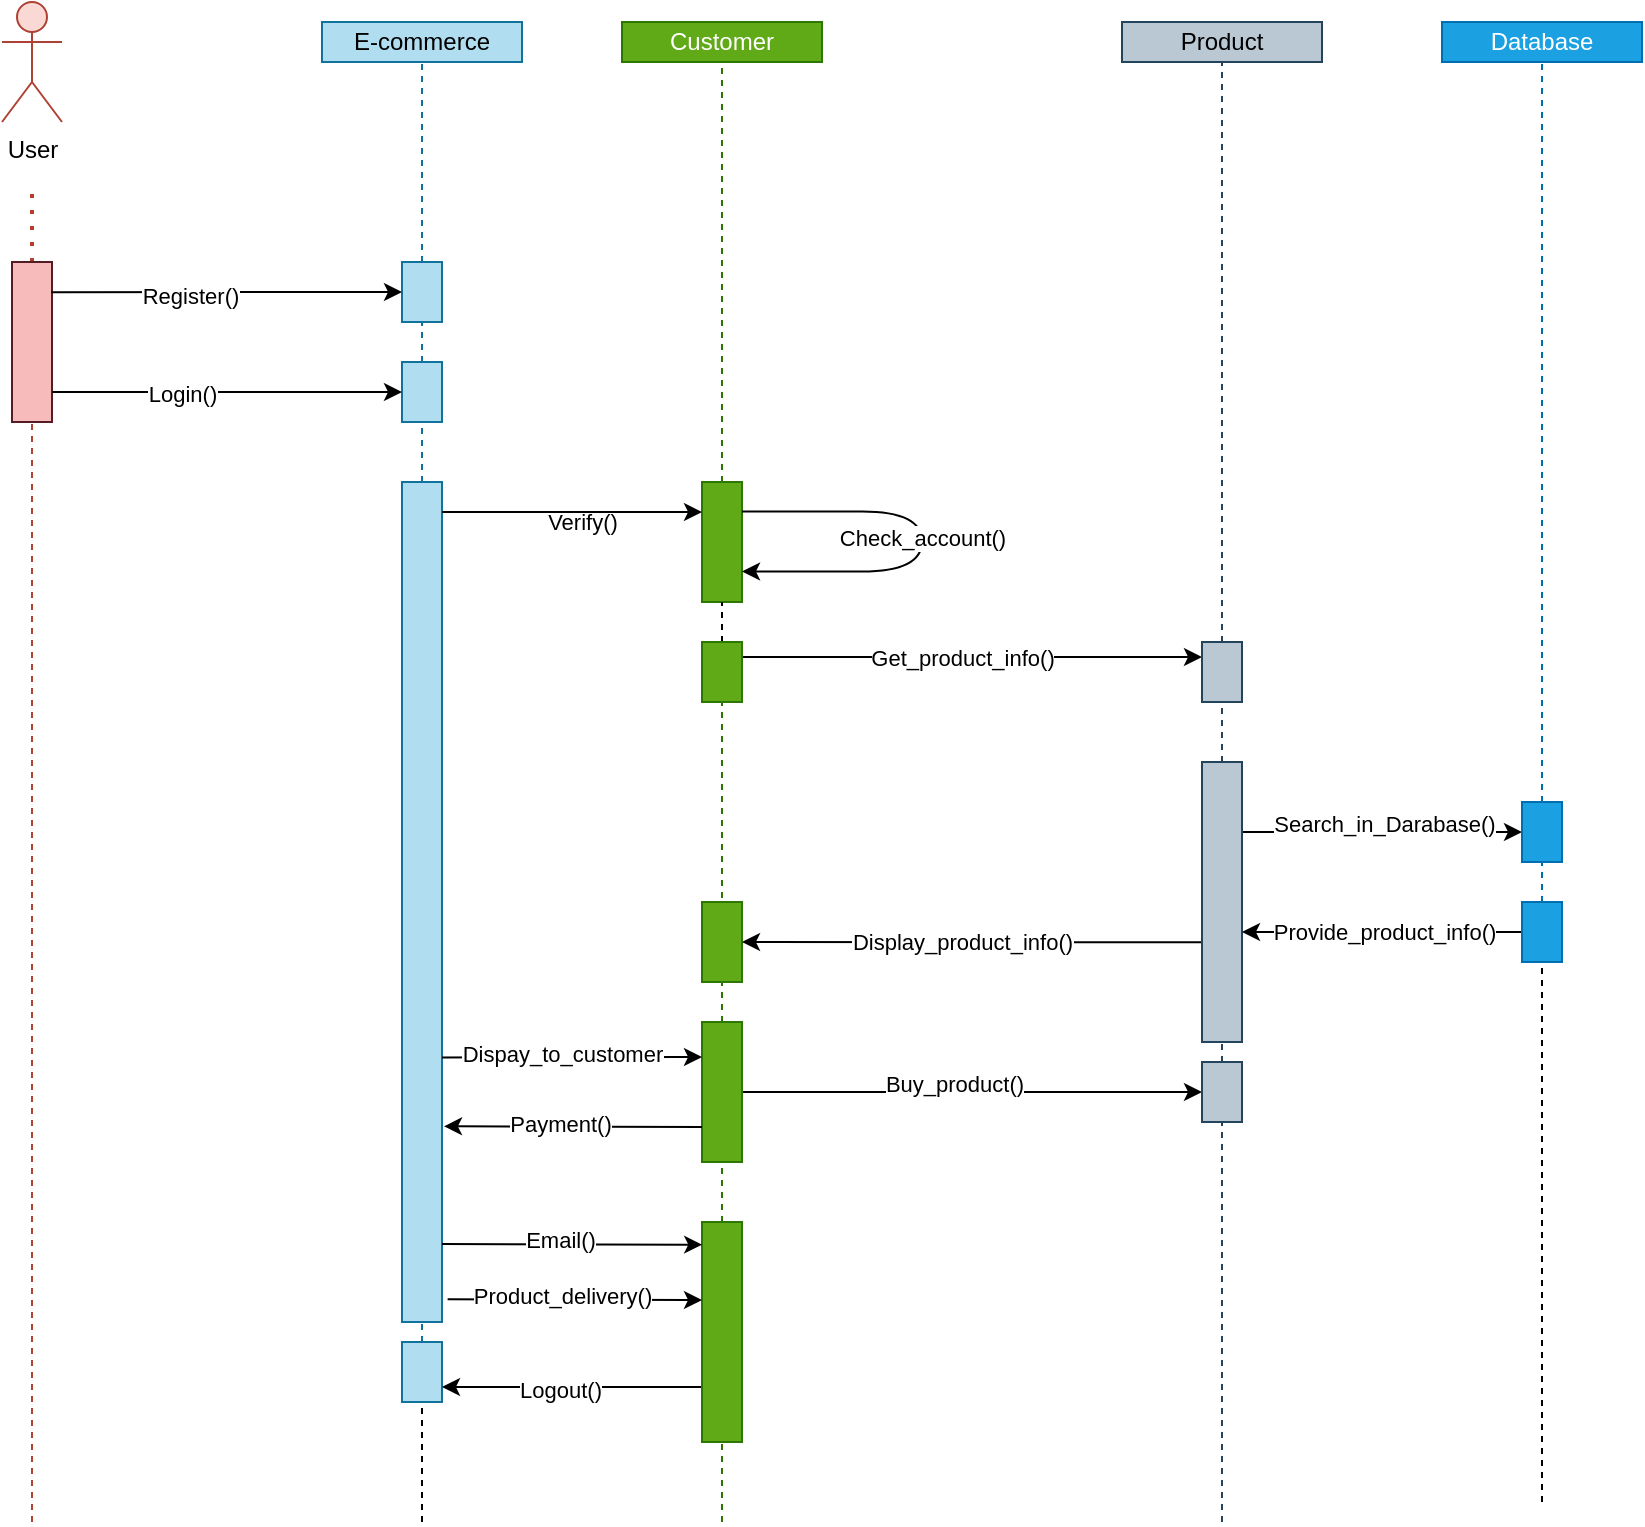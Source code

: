 <mxfile version="23.0.0" type="device" pages="2">
  <diagram name="Page-1" id="jwZZvylMH6xHplvc0WSg">
    <mxGraphModel dx="2397" dy="1274" grid="1" gridSize="10" guides="1" tooltips="1" connect="1" arrows="1" fold="1" page="1" pageScale="1" pageWidth="850" pageHeight="1100" math="0" shadow="0">
      <root>
        <mxCell id="0" />
        <mxCell id="1" parent="0" />
        <mxCell id="BPSqU_9N4jTBF3xgAgNl-2" value="User" style="shape=umlActor;verticalLabelPosition=bottom;verticalAlign=top;html=1;outlineConnect=0;fillColor=#fad9d5;strokeColor=#ae4132;" vertex="1" parent="1">
          <mxGeometry x="15" y="70" width="30" height="60" as="geometry" />
        </mxCell>
        <mxCell id="BPSqU_9N4jTBF3xgAgNl-3" value="" style="endArrow=none;dashed=1;html=1;dashPattern=1 3;strokeWidth=2;rounded=0;exitX=0.5;exitY=0;exitDx=0;exitDy=0;fillColor=#fad9d5;strokeColor=#ae4132;" edge="1" parent="1" source="BPSqU_9N4jTBF3xgAgNl-4">
          <mxGeometry width="50" height="50" relative="1" as="geometry">
            <mxPoint x="35" y="350" as="sourcePoint" />
            <mxPoint x="30" y="160" as="targetPoint" />
          </mxGeometry>
        </mxCell>
        <mxCell id="BPSqU_9N4jTBF3xgAgNl-4" value="" style="rounded=0;whiteSpace=wrap;html=1;fillColor=#F7BBBB;strokeColor=#561C24;gradientColor=none;fillStyle=solid;" vertex="1" parent="1">
          <mxGeometry x="20" y="200" width="20" height="80" as="geometry" />
        </mxCell>
        <mxCell id="BPSqU_9N4jTBF3xgAgNl-6" value="" style="endArrow=none;dashed=1;html=1;rounded=0;entryX=0.5;entryY=1;entryDx=0;entryDy=0;fillColor=#fad9d5;strokeColor=#ae4132;" edge="1" parent="1" target="BPSqU_9N4jTBF3xgAgNl-4">
          <mxGeometry width="50" height="50" relative="1" as="geometry">
            <mxPoint x="30" y="830" as="sourcePoint" />
            <mxPoint x="55" y="340" as="targetPoint" />
          </mxGeometry>
        </mxCell>
        <mxCell id="BPSqU_9N4jTBF3xgAgNl-7" value="E-commerce" style="rounded=0;whiteSpace=wrap;html=1;fillColor=#b1ddf0;strokeColor=#10739e;" vertex="1" parent="1">
          <mxGeometry x="175" y="80" width="100" height="20" as="geometry" />
        </mxCell>
        <mxCell id="BPSqU_9N4jTBF3xgAgNl-9" value="" style="endArrow=none;dashed=1;html=1;rounded=0;entryX=0.5;entryY=1;entryDx=0;entryDy=0;exitX=0.5;exitY=0;exitDx=0;exitDy=0;fillColor=#b1ddf0;strokeColor=#10739e;" edge="1" parent="1" source="BPSqU_9N4jTBF3xgAgNl-11" target="BPSqU_9N4jTBF3xgAgNl-7">
          <mxGeometry width="50" height="50" relative="1" as="geometry">
            <mxPoint x="225" y="180" as="sourcePoint" />
            <mxPoint x="245" y="110" as="targetPoint" />
          </mxGeometry>
        </mxCell>
        <mxCell id="BPSqU_9N4jTBF3xgAgNl-11" value="" style="rounded=0;whiteSpace=wrap;html=1;fillColor=#b1ddf0;strokeColor=#10739e;fillStyle=solid;" vertex="1" parent="1">
          <mxGeometry x="215" y="200" width="20" height="30" as="geometry" />
        </mxCell>
        <mxCell id="BPSqU_9N4jTBF3xgAgNl-13" value="" style="rounded=0;whiteSpace=wrap;html=1;fillColor=#b1ddf0;strokeColor=#10739e;fillStyle=solid;" vertex="1" parent="1">
          <mxGeometry x="215" y="250" width="20" height="30" as="geometry" />
        </mxCell>
        <mxCell id="BPSqU_9N4jTBF3xgAgNl-14" value="" style="endArrow=none;dashed=1;html=1;rounded=0;entryX=0.5;entryY=1;entryDx=0;entryDy=0;exitX=0.5;exitY=0;exitDx=0;exitDy=0;fillColor=#b1ddf0;strokeColor=#10739e;" edge="1" parent="1" source="BPSqU_9N4jTBF3xgAgNl-13" target="BPSqU_9N4jTBF3xgAgNl-11">
          <mxGeometry width="50" height="50" relative="1" as="geometry">
            <mxPoint x="165" y="290" as="sourcePoint" />
            <mxPoint x="215" y="240" as="targetPoint" />
          </mxGeometry>
        </mxCell>
        <mxCell id="BPSqU_9N4jTBF3xgAgNl-15" value="" style="endArrow=none;dashed=1;html=1;rounded=0;entryX=0.5;entryY=1;entryDx=0;entryDy=0;exitX=0.5;exitY=0;exitDx=0;exitDy=0;fillColor=#b1ddf0;strokeColor=#10739e;" edge="1" parent="1" source="BPSqU_9N4jTBF3xgAgNl-17" target="BPSqU_9N4jTBF3xgAgNl-13">
          <mxGeometry width="50" height="50" relative="1" as="geometry">
            <mxPoint x="225" y="310" as="sourcePoint" />
            <mxPoint x="235" y="290" as="targetPoint" />
          </mxGeometry>
        </mxCell>
        <mxCell id="BPSqU_9N4jTBF3xgAgNl-17" value="" style="rounded=0;whiteSpace=wrap;html=1;fillColor=#b1ddf0;strokeColor=#10739e;fillStyle=solid;" vertex="1" parent="1">
          <mxGeometry x="215" y="310" width="20" height="420" as="geometry" />
        </mxCell>
        <mxCell id="BPSqU_9N4jTBF3xgAgNl-18" value="" style="rounded=0;whiteSpace=wrap;html=1;fillColor=#b1ddf0;strokeColor=#10739e;fillStyle=solid;" vertex="1" parent="1">
          <mxGeometry x="215" y="740" width="20" height="30" as="geometry" />
        </mxCell>
        <mxCell id="BPSqU_9N4jTBF3xgAgNl-19" value="" style="endArrow=none;dashed=1;html=1;rounded=0;entryX=0.5;entryY=1;entryDx=0;entryDy=0;exitX=0.5;exitY=0;exitDx=0;exitDy=0;fillColor=#b1ddf0;strokeColor=#10739e;" edge="1" parent="1" source="BPSqU_9N4jTBF3xgAgNl-18" target="BPSqU_9N4jTBF3xgAgNl-17">
          <mxGeometry width="50" height="50" relative="1" as="geometry">
            <mxPoint x="165" y="640" as="sourcePoint" />
            <mxPoint x="215" y="590" as="targetPoint" />
          </mxGeometry>
        </mxCell>
        <mxCell id="BPSqU_9N4jTBF3xgAgNl-28" value="" style="endArrow=classic;html=1;rounded=0;entryX=0;entryY=0.5;entryDx=0;entryDy=0;exitX=0.978;exitY=0.189;exitDx=0;exitDy=0;exitPerimeter=0;" edge="1" parent="1" source="BPSqU_9N4jTBF3xgAgNl-4" target="BPSqU_9N4jTBF3xgAgNl-11">
          <mxGeometry width="50" height="50" relative="1" as="geometry">
            <mxPoint x="115" y="320" as="sourcePoint" />
            <mxPoint x="165" y="270" as="targetPoint" />
          </mxGeometry>
        </mxCell>
        <mxCell id="BPSqU_9N4jTBF3xgAgNl-33" value="Register()" style="edgeLabel;html=1;align=center;verticalAlign=middle;resizable=0;points=[];" vertex="1" connectable="0" parent="BPSqU_9N4jTBF3xgAgNl-28">
          <mxGeometry x="-0.206" y="-2" relative="1" as="geometry">
            <mxPoint as="offset" />
          </mxGeometry>
        </mxCell>
        <mxCell id="BPSqU_9N4jTBF3xgAgNl-31" value="" style="rounded=0;whiteSpace=wrap;html=1;fillColor=#b1ddf0;strokeColor=#10739e;fillStyle=solid;" vertex="1" parent="1">
          <mxGeometry x="215" y="250" width="20" height="30" as="geometry" />
        </mxCell>
        <mxCell id="BPSqU_9N4jTBF3xgAgNl-32" value="" style="endArrow=classic;html=1;rounded=0;entryX=0;entryY=0.5;entryDx=0;entryDy=0;exitX=0.978;exitY=0.189;exitDx=0;exitDy=0;exitPerimeter=0;" edge="1" target="BPSqU_9N4jTBF3xgAgNl-31" parent="1">
          <mxGeometry width="50" height="50" relative="1" as="geometry">
            <mxPoint x="40" y="265" as="sourcePoint" />
            <mxPoint x="165" y="320" as="targetPoint" />
          </mxGeometry>
        </mxCell>
        <mxCell id="BPSqU_9N4jTBF3xgAgNl-34" value="Login()" style="edgeLabel;html=1;align=center;verticalAlign=middle;resizable=0;points=[];" vertex="1" connectable="0" parent="BPSqU_9N4jTBF3xgAgNl-32">
          <mxGeometry x="-0.256" y="-1" relative="1" as="geometry">
            <mxPoint as="offset" />
          </mxGeometry>
        </mxCell>
        <mxCell id="BPSqU_9N4jTBF3xgAgNl-35" value="Customer" style="rounded=0;whiteSpace=wrap;html=1;fillColor=#60a917;strokeColor=#2D7600;fontColor=#ffffff;labelBackgroundColor=none;labelBorderColor=none;" vertex="1" parent="1">
          <mxGeometry x="325" y="80" width="100" height="20" as="geometry" />
        </mxCell>
        <mxCell id="BPSqU_9N4jTBF3xgAgNl-36" value="" style="endArrow=none;dashed=1;html=1;rounded=0;entryX=0.5;entryY=1;entryDx=0;entryDy=0;exitX=0.5;exitY=0;exitDx=0;exitDy=0;fillColor=#60a917;strokeColor=#2D7600;labelBackgroundColor=none;labelBorderColor=none;" edge="1" parent="1" source="BPSqU_9N4jTBF3xgAgNl-38" target="BPSqU_9N4jTBF3xgAgNl-35">
          <mxGeometry width="50" height="50" relative="1" as="geometry">
            <mxPoint x="375" y="330" as="sourcePoint" />
            <mxPoint x="405" y="130" as="targetPoint" />
          </mxGeometry>
        </mxCell>
        <mxCell id="BPSqU_9N4jTBF3xgAgNl-38" value="" style="rounded=0;whiteSpace=wrap;html=1;fillColor=#60a917;strokeColor=#2D7600;fillStyle=solid;fontColor=#ffffff;labelBackgroundColor=none;labelBorderColor=none;" vertex="1" parent="1">
          <mxGeometry x="365" y="310" width="20" height="60" as="geometry" />
        </mxCell>
        <mxCell id="BPSqU_9N4jTBF3xgAgNl-45" value="" style="endArrow=classic;html=1;rounded=0;entryX=0;entryY=0.25;entryDx=0;entryDy=0;" edge="1" parent="1" target="BPSqU_9N4jTBF3xgAgNl-38">
          <mxGeometry width="50" height="50" relative="1" as="geometry">
            <mxPoint x="235" y="325" as="sourcePoint" />
            <mxPoint x="335" y="331" as="targetPoint" />
          </mxGeometry>
        </mxCell>
        <mxCell id="BPSqU_9N4jTBF3xgAgNl-73" value="Verify()" style="edgeLabel;html=1;align=center;verticalAlign=middle;resizable=0;points=[];labelBackgroundColor=none;labelBorderColor=none;" vertex="1" connectable="0" parent="BPSqU_9N4jTBF3xgAgNl-45">
          <mxGeometry x="-0.262" y="-2" relative="1" as="geometry">
            <mxPoint x="22" y="3" as="offset" />
          </mxGeometry>
        </mxCell>
        <mxCell id="BPSqU_9N4jTBF3xgAgNl-46" value="" style="endArrow=none;dashed=1;html=1;rounded=0;entryX=0.5;entryY=1;entryDx=0;entryDy=0;labelBackgroundColor=none;labelBorderColor=none;" edge="1" parent="1" target="BPSqU_9N4jTBF3xgAgNl-38">
          <mxGeometry width="50" height="50" relative="1" as="geometry">
            <mxPoint x="375" y="390" as="sourcePoint" />
            <mxPoint x="395" y="380" as="targetPoint" />
          </mxGeometry>
        </mxCell>
        <mxCell id="BPSqU_9N4jTBF3xgAgNl-99" style="edgeStyle=orthogonalEdgeStyle;rounded=0;orthogonalLoop=1;jettySize=auto;html=1;exitX=1;exitY=0.25;exitDx=0;exitDy=0;entryX=0;entryY=0.25;entryDx=0;entryDy=0;" edge="1" parent="1" source="BPSqU_9N4jTBF3xgAgNl-47" target="BPSqU_9N4jTBF3xgAgNl-78">
          <mxGeometry relative="1" as="geometry" />
        </mxCell>
        <mxCell id="BPSqU_9N4jTBF3xgAgNl-100" value="Get_product_info()" style="edgeLabel;html=1;align=center;verticalAlign=middle;resizable=0;points=[];" vertex="1" connectable="0" parent="BPSqU_9N4jTBF3xgAgNl-99">
          <mxGeometry x="-0.245" y="-1" relative="1" as="geometry">
            <mxPoint x="23" y="-1" as="offset" />
          </mxGeometry>
        </mxCell>
        <mxCell id="BPSqU_9N4jTBF3xgAgNl-47" value="" style="rounded=0;whiteSpace=wrap;html=1;fillColor=#60a917;strokeColor=#2D7600;fillStyle=solid;labelBackgroundColor=none;labelBorderColor=none;fontColor=#ffffff;" vertex="1" parent="1">
          <mxGeometry x="365" y="390" width="20" height="30" as="geometry" />
        </mxCell>
        <mxCell id="BPSqU_9N4jTBF3xgAgNl-49" value="" style="endArrow=none;dashed=1;html=1;rounded=0;entryX=0.5;entryY=1;entryDx=0;entryDy=0;labelBackgroundColor=none;labelBorderColor=none;fillColor=#60a917;strokeColor=#2D7600;" edge="1" parent="1" target="BPSqU_9N4jTBF3xgAgNl-47">
          <mxGeometry width="50" height="50" relative="1" as="geometry">
            <mxPoint x="375" y="530" as="sourcePoint" />
            <mxPoint x="365" y="450" as="targetPoint" />
          </mxGeometry>
        </mxCell>
        <mxCell id="BPSqU_9N4jTBF3xgAgNl-50" value="" style="rounded=0;whiteSpace=wrap;html=1;fillColor=#60a917;strokeColor=#2D7600;fillStyle=solid;labelBackgroundColor=none;labelBorderColor=none;fontColor=#ffffff;" vertex="1" parent="1">
          <mxGeometry x="365" y="520" width="20" height="40" as="geometry" />
        </mxCell>
        <mxCell id="BPSqU_9N4jTBF3xgAgNl-51" value="" style="endArrow=none;dashed=1;html=1;rounded=0;entryX=0.5;entryY=1;entryDx=0;entryDy=0;labelBackgroundColor=none;labelBorderColor=none;fillColor=#60a917;strokeColor=#2D7600;" edge="1" parent="1" target="BPSqU_9N4jTBF3xgAgNl-50">
          <mxGeometry width="50" height="50" relative="1" as="geometry">
            <mxPoint x="375" y="580" as="sourcePoint" />
            <mxPoint x="375" y="600" as="targetPoint" />
          </mxGeometry>
        </mxCell>
        <mxCell id="BPSqU_9N4jTBF3xgAgNl-105" style="edgeStyle=orthogonalEdgeStyle;rounded=0;orthogonalLoop=1;jettySize=auto;html=1;exitX=1;exitY=0.5;exitDx=0;exitDy=0;entryX=0;entryY=0.5;entryDx=0;entryDy=0;" edge="1" parent="1" source="BPSqU_9N4jTBF3xgAgNl-52" target="BPSqU_9N4jTBF3xgAgNl-80">
          <mxGeometry relative="1" as="geometry" />
        </mxCell>
        <mxCell id="BPSqU_9N4jTBF3xgAgNl-106" value="Buy_product()" style="edgeLabel;html=1;align=center;verticalAlign=middle;resizable=0;points=[];" vertex="1" connectable="0" parent="BPSqU_9N4jTBF3xgAgNl-105">
          <mxGeometry x="-0.081" y="4" relative="1" as="geometry">
            <mxPoint as="offset" />
          </mxGeometry>
        </mxCell>
        <mxCell id="BPSqU_9N4jTBF3xgAgNl-52" value="" style="rounded=0;whiteSpace=wrap;html=1;fillColor=#60a917;strokeColor=#2D7600;fillStyle=solid;labelBackgroundColor=none;labelBorderColor=none;fontColor=#ffffff;" vertex="1" parent="1">
          <mxGeometry x="365" y="580" width="20" height="70" as="geometry" />
        </mxCell>
        <mxCell id="BPSqU_9N4jTBF3xgAgNl-54" value="" style="endArrow=none;dashed=1;html=1;rounded=0;entryX=0.5;entryY=1;entryDx=0;entryDy=0;labelBackgroundColor=none;labelBorderColor=none;fillColor=#60a917;strokeColor=#2D7600;" edge="1" parent="1" target="BPSqU_9N4jTBF3xgAgNl-52">
          <mxGeometry width="50" height="50" relative="1" as="geometry">
            <mxPoint x="375" y="680" as="sourcePoint" />
            <mxPoint x="385" y="660" as="targetPoint" />
          </mxGeometry>
        </mxCell>
        <mxCell id="BPSqU_9N4jTBF3xgAgNl-68" style="edgeStyle=orthogonalEdgeStyle;rounded=0;orthogonalLoop=1;jettySize=auto;html=1;exitX=0;exitY=0.75;exitDx=0;exitDy=0;entryX=1;entryY=0.75;entryDx=0;entryDy=0;" edge="1" parent="1" source="BPSqU_9N4jTBF3xgAgNl-55" target="BPSqU_9N4jTBF3xgAgNl-18">
          <mxGeometry relative="1" as="geometry" />
        </mxCell>
        <mxCell id="BPSqU_9N4jTBF3xgAgNl-69" value="Logout()" style="edgeLabel;html=1;align=center;verticalAlign=middle;resizable=0;points=[];" vertex="1" connectable="0" parent="BPSqU_9N4jTBF3xgAgNl-68">
          <mxGeometry x="0.103" y="1" relative="1" as="geometry">
            <mxPoint as="offset" />
          </mxGeometry>
        </mxCell>
        <mxCell id="BPSqU_9N4jTBF3xgAgNl-55" value="" style="rounded=0;whiteSpace=wrap;html=1;fillColor=#60a917;strokeColor=#2D7600;fillStyle=solid;labelBackgroundColor=none;labelBorderColor=none;fontColor=#ffffff;" vertex="1" parent="1">
          <mxGeometry x="365" y="680" width="20" height="110" as="geometry" />
        </mxCell>
        <mxCell id="BPSqU_9N4jTBF3xgAgNl-57" value="" style="endArrow=classic;html=1;rounded=0;entryX=0;entryY=0.25;entryDx=0;entryDy=0;exitX=1;exitY=0.685;exitDx=0;exitDy=0;exitPerimeter=0;" edge="1" parent="1" source="BPSqU_9N4jTBF3xgAgNl-17" target="BPSqU_9N4jTBF3xgAgNl-52">
          <mxGeometry width="50" height="50" relative="1" as="geometry">
            <mxPoint x="245" y="597" as="sourcePoint" />
            <mxPoint x="305" y="560" as="targetPoint" />
          </mxGeometry>
        </mxCell>
        <mxCell id="BPSqU_9N4jTBF3xgAgNl-61" value="Dispay_to_customer" style="edgeLabel;html=1;align=center;verticalAlign=middle;resizable=0;points=[];" vertex="1" connectable="0" parent="BPSqU_9N4jTBF3xgAgNl-57">
          <mxGeometry x="-0.229" y="2" relative="1" as="geometry">
            <mxPoint x="10" as="offset" />
          </mxGeometry>
        </mxCell>
        <mxCell id="BPSqU_9N4jTBF3xgAgNl-58" value="" style="endArrow=classic;html=1;rounded=0;exitX=0;exitY=0.75;exitDx=0;exitDy=0;entryX=1.05;entryY=0.767;entryDx=0;entryDy=0;entryPerimeter=0;" edge="1" parent="1" source="BPSqU_9N4jTBF3xgAgNl-52" target="BPSqU_9N4jTBF3xgAgNl-17">
          <mxGeometry width="50" height="50" relative="1" as="geometry">
            <mxPoint x="236" y="642" as="sourcePoint" />
            <mxPoint x="265" y="660" as="targetPoint" />
          </mxGeometry>
        </mxCell>
        <mxCell id="BPSqU_9N4jTBF3xgAgNl-62" value="Payment()" style="edgeLabel;html=1;align=center;verticalAlign=middle;resizable=0;points=[];" vertex="1" connectable="0" parent="BPSqU_9N4jTBF3xgAgNl-58">
          <mxGeometry x="0.098" y="-2" relative="1" as="geometry">
            <mxPoint as="offset" />
          </mxGeometry>
        </mxCell>
        <mxCell id="BPSqU_9N4jTBF3xgAgNl-63" value="" style="endArrow=classic;html=1;rounded=0;entryX=0.005;entryY=0.103;entryDx=0;entryDy=0;entryPerimeter=0;" edge="1" parent="1" target="BPSqU_9N4jTBF3xgAgNl-55">
          <mxGeometry width="50" height="50" relative="1" as="geometry">
            <mxPoint x="235" y="691" as="sourcePoint" />
            <mxPoint x="325" y="680" as="targetPoint" />
          </mxGeometry>
        </mxCell>
        <mxCell id="BPSqU_9N4jTBF3xgAgNl-64" value="Email()" style="edgeLabel;html=1;align=center;verticalAlign=middle;resizable=0;points=[];" vertex="1" connectable="0" parent="BPSqU_9N4jTBF3xgAgNl-63">
          <mxGeometry x="-0.104" y="2" relative="1" as="geometry">
            <mxPoint as="offset" />
          </mxGeometry>
        </mxCell>
        <mxCell id="BPSqU_9N4jTBF3xgAgNl-65" value="" style="endArrow=classic;html=1;rounded=0;exitX=1.141;exitY=0.973;exitDx=0;exitDy=0;exitPerimeter=0;" edge="1" parent="1" source="BPSqU_9N4jTBF3xgAgNl-17">
          <mxGeometry width="50" height="50" relative="1" as="geometry">
            <mxPoint x="295" y="770" as="sourcePoint" />
            <mxPoint x="365" y="719" as="targetPoint" />
          </mxGeometry>
        </mxCell>
        <mxCell id="BPSqU_9N4jTBF3xgAgNl-66" value="Product_delivery()" style="edgeLabel;html=1;align=center;verticalAlign=middle;resizable=0;points=[];" vertex="1" connectable="0" parent="BPSqU_9N4jTBF3xgAgNl-65">
          <mxGeometry x="-0.114" y="2" relative="1" as="geometry">
            <mxPoint as="offset" />
          </mxGeometry>
        </mxCell>
        <mxCell id="BPSqU_9N4jTBF3xgAgNl-71" value="" style="endArrow=none;dashed=1;html=1;rounded=0;entryX=0.5;entryY=1;entryDx=0;entryDy=0;" edge="1" parent="1" target="BPSqU_9N4jTBF3xgAgNl-18">
          <mxGeometry width="50" height="50" relative="1" as="geometry">
            <mxPoint x="225" y="830" as="sourcePoint" />
            <mxPoint x="245" y="790" as="targetPoint" />
          </mxGeometry>
        </mxCell>
        <mxCell id="BPSqU_9N4jTBF3xgAgNl-72" value="" style="endArrow=none;dashed=1;html=1;rounded=0;entryX=0.5;entryY=1;entryDx=0;entryDy=0;labelBackgroundColor=none;labelBorderColor=none;fillColor=#60a917;strokeColor=#2D7600;" edge="1" parent="1" target="BPSqU_9N4jTBF3xgAgNl-55">
          <mxGeometry width="50" height="50" relative="1" as="geometry">
            <mxPoint x="375" y="830" as="sourcePoint" />
            <mxPoint x="415" y="820" as="targetPoint" />
          </mxGeometry>
        </mxCell>
        <mxCell id="BPSqU_9N4jTBF3xgAgNl-74" value="Database" style="rounded=0;whiteSpace=wrap;html=1;fillColor=#1ba1e2;strokeColor=#006EAF;fontColor=#ffffff;" vertex="1" parent="1">
          <mxGeometry x="735" y="80" width="100" height="20" as="geometry" />
        </mxCell>
        <mxCell id="BPSqU_9N4jTBF3xgAgNl-75" value="Product" style="rounded=0;whiteSpace=wrap;html=1;fillColor=#bac8d3;strokeColor=#23445d;" vertex="1" parent="1">
          <mxGeometry x="575" y="80" width="100" height="20" as="geometry" />
        </mxCell>
        <mxCell id="BPSqU_9N4jTBF3xgAgNl-77" value="" style="endArrow=none;dashed=1;html=1;rounded=0;entryX=0.5;entryY=1;entryDx=0;entryDy=0;exitX=0.5;exitY=0;exitDx=0;exitDy=0;fillColor=#bac8d3;strokeColor=#23445d;" edge="1" parent="1" source="BPSqU_9N4jTBF3xgAgNl-78" target="BPSqU_9N4jTBF3xgAgNl-75">
          <mxGeometry width="50" height="50" relative="1" as="geometry">
            <mxPoint x="625" y="380" as="sourcePoint" />
            <mxPoint x="655" y="150" as="targetPoint" />
          </mxGeometry>
        </mxCell>
        <mxCell id="BPSqU_9N4jTBF3xgAgNl-78" value="" style="rounded=0;whiteSpace=wrap;html=1;fillColor=#bac8d3;strokeColor=#23445d;fillStyle=solid;" vertex="1" parent="1">
          <mxGeometry x="615" y="390" width="20" height="30" as="geometry" />
        </mxCell>
        <mxCell id="BPSqU_9N4jTBF3xgAgNl-103" style="rounded=0;orthogonalLoop=1;jettySize=auto;html=1;entryX=1;entryY=0.5;entryDx=0;entryDy=0;exitX=0.006;exitY=0.644;exitDx=0;exitDy=0;exitPerimeter=0;" edge="1" parent="1" source="BPSqU_9N4jTBF3xgAgNl-79" target="BPSqU_9N4jTBF3xgAgNl-50">
          <mxGeometry relative="1" as="geometry">
            <mxPoint x="615" y="550" as="sourcePoint" />
          </mxGeometry>
        </mxCell>
        <mxCell id="BPSqU_9N4jTBF3xgAgNl-104" value="Display_product_info()" style="edgeLabel;html=1;align=center;verticalAlign=middle;resizable=0;points=[];" vertex="1" connectable="0" parent="BPSqU_9N4jTBF3xgAgNl-103">
          <mxGeometry x="0.352" relative="1" as="geometry">
            <mxPoint x="35" as="offset" />
          </mxGeometry>
        </mxCell>
        <mxCell id="BPSqU_9N4jTBF3xgAgNl-110" style="edgeStyle=orthogonalEdgeStyle;rounded=0;orthogonalLoop=1;jettySize=auto;html=1;exitX=1;exitY=0.25;exitDx=0;exitDy=0;entryX=0;entryY=0.5;entryDx=0;entryDy=0;" edge="1" parent="1" source="BPSqU_9N4jTBF3xgAgNl-79" target="BPSqU_9N4jTBF3xgAgNl-109">
          <mxGeometry relative="1" as="geometry" />
        </mxCell>
        <mxCell id="BPSqU_9N4jTBF3xgAgNl-111" value="Search_in_Darabase()" style="edgeLabel;html=1;align=center;verticalAlign=middle;resizable=0;points=[];" vertex="1" connectable="0" parent="BPSqU_9N4jTBF3xgAgNl-110">
          <mxGeometry x="0.011" y="4" relative="1" as="geometry">
            <mxPoint as="offset" />
          </mxGeometry>
        </mxCell>
        <mxCell id="BPSqU_9N4jTBF3xgAgNl-79" value="" style="rounded=0;whiteSpace=wrap;html=1;fillColor=#bac8d3;strokeColor=#23445d;fillStyle=solid;" vertex="1" parent="1">
          <mxGeometry x="615" y="450" width="20" height="140" as="geometry" />
        </mxCell>
        <mxCell id="BPSqU_9N4jTBF3xgAgNl-80" value="" style="rounded=0;whiteSpace=wrap;html=1;fillColor=#bac8d3;strokeColor=#23445d;fillStyle=solid;" vertex="1" parent="1">
          <mxGeometry x="615" y="600" width="20" height="30" as="geometry" />
        </mxCell>
        <mxCell id="BPSqU_9N4jTBF3xgAgNl-81" value="" style="endArrow=none;dashed=1;html=1;rounded=0;entryX=0.5;entryY=1;entryDx=0;entryDy=0;exitX=0.5;exitY=0;exitDx=0;exitDy=0;fillColor=#bac8d3;strokeColor=#23445d;" edge="1" parent="1" source="BPSqU_9N4jTBF3xgAgNl-79" target="BPSqU_9N4jTBF3xgAgNl-78">
          <mxGeometry width="50" height="50" relative="1" as="geometry">
            <mxPoint x="515" y="510" as="sourcePoint" />
            <mxPoint x="565" y="460" as="targetPoint" />
          </mxGeometry>
        </mxCell>
        <mxCell id="BPSqU_9N4jTBF3xgAgNl-82" value="" style="endArrow=none;dashed=1;html=1;rounded=0;entryX=0.5;entryY=1;entryDx=0;entryDy=0;exitX=0.5;exitY=0;exitDx=0;exitDy=0;fillColor=#bac8d3;strokeColor=#23445d;" edge="1" parent="1" source="BPSqU_9N4jTBF3xgAgNl-80" target="BPSqU_9N4jTBF3xgAgNl-79">
          <mxGeometry width="50" height="50" relative="1" as="geometry">
            <mxPoint x="465" y="630" as="sourcePoint" />
            <mxPoint x="515" y="580" as="targetPoint" />
          </mxGeometry>
        </mxCell>
        <mxCell id="BPSqU_9N4jTBF3xgAgNl-83" value="" style="endArrow=none;dashed=1;html=1;rounded=0;entryX=0.5;entryY=1;entryDx=0;entryDy=0;fillColor=#bac8d3;strokeColor=#23445d;" edge="1" parent="1" target="BPSqU_9N4jTBF3xgAgNl-80">
          <mxGeometry width="50" height="50" relative="1" as="geometry">
            <mxPoint x="625" y="830" as="sourcePoint" />
            <mxPoint x="625" y="720" as="targetPoint" />
          </mxGeometry>
        </mxCell>
        <mxCell id="BPSqU_9N4jTBF3xgAgNl-95" value="" style="endArrow=none;html=1;rounded=0;" edge="1" parent="1">
          <mxGeometry width="50" height="50" relative="1" as="geometry">
            <mxPoint x="385" y="324.74" as="sourcePoint" />
            <mxPoint x="445" y="324.74" as="targetPoint" />
          </mxGeometry>
        </mxCell>
        <mxCell id="BPSqU_9N4jTBF3xgAgNl-96" value="" style="endArrow=classic;html=1;rounded=0;" edge="1" parent="1">
          <mxGeometry width="50" height="50" relative="1" as="geometry">
            <mxPoint x="445" y="354.74" as="sourcePoint" />
            <mxPoint x="385" y="354.74" as="targetPoint" />
          </mxGeometry>
        </mxCell>
        <mxCell id="BPSqU_9N4jTBF3xgAgNl-97" value="" style="curved=1;endArrow=none;html=1;rounded=0;edgeStyle=orthogonalEdgeStyle;endFill=0;" edge="1" parent="1">
          <mxGeometry width="50" height="50" relative="1" as="geometry">
            <mxPoint x="445" y="324.74" as="sourcePoint" />
            <mxPoint x="445" y="354.74" as="targetPoint" />
            <Array as="points">
              <mxPoint x="475" y="324.74" />
              <mxPoint x="475" y="354.74" />
            </Array>
          </mxGeometry>
        </mxCell>
        <mxCell id="BPSqU_9N4jTBF3xgAgNl-98" value="Check_account()" style="edgeLabel;html=1;align=center;verticalAlign=middle;resizable=0;points=[];" vertex="1" connectable="0" parent="BPSqU_9N4jTBF3xgAgNl-97">
          <mxGeometry x="-0.028" relative="1" as="geometry">
            <mxPoint as="offset" />
          </mxGeometry>
        </mxCell>
        <mxCell id="BPSqU_9N4jTBF3xgAgNl-108" value="" style="endArrow=none;dashed=1;html=1;rounded=0;entryX=0.5;entryY=1;entryDx=0;entryDy=0;fillColor=#1ba1e2;strokeColor=#006EAF;" edge="1" parent="1" target="BPSqU_9N4jTBF3xgAgNl-74">
          <mxGeometry width="50" height="50" relative="1" as="geometry">
            <mxPoint x="785" y="470" as="sourcePoint" />
            <mxPoint x="815" y="180" as="targetPoint" />
          </mxGeometry>
        </mxCell>
        <mxCell id="BPSqU_9N4jTBF3xgAgNl-109" value="" style="rounded=0;whiteSpace=wrap;html=1;fillColor=#1ba1e2;strokeColor=#006EAF;fillStyle=solid;fontColor=#ffffff;" vertex="1" parent="1">
          <mxGeometry x="775" y="470" width="20" height="30" as="geometry" />
        </mxCell>
        <mxCell id="BPSqU_9N4jTBF3xgAgNl-112" value="" style="endArrow=none;dashed=1;html=1;rounded=0;entryX=0.5;entryY=1;entryDx=0;entryDy=0;fillColor=#1ba1e2;strokeColor=#006EAF;" edge="1" parent="1" target="BPSqU_9N4jTBF3xgAgNl-109">
          <mxGeometry width="50" height="50" relative="1" as="geometry">
            <mxPoint x="785" y="520" as="sourcePoint" />
            <mxPoint x="795" y="520" as="targetPoint" />
          </mxGeometry>
        </mxCell>
        <mxCell id="BPSqU_9N4jTBF3xgAgNl-114" style="rounded=0;orthogonalLoop=1;jettySize=auto;html=1;exitX=0;exitY=0.5;exitDx=0;exitDy=0;entryX=1;entryY=0.607;entryDx=0;entryDy=0;entryPerimeter=0;" edge="1" parent="1" source="BPSqU_9N4jTBF3xgAgNl-113" target="BPSqU_9N4jTBF3xgAgNl-79">
          <mxGeometry relative="1" as="geometry">
            <mxPoint x="695" y="540" as="targetPoint" />
          </mxGeometry>
        </mxCell>
        <mxCell id="BPSqU_9N4jTBF3xgAgNl-115" value="Provide_product_info()" style="edgeLabel;html=1;align=center;verticalAlign=middle;resizable=0;points=[];" vertex="1" connectable="0" parent="BPSqU_9N4jTBF3xgAgNl-114">
          <mxGeometry x="0.292" y="4" relative="1" as="geometry">
            <mxPoint x="21" y="-4" as="offset" />
          </mxGeometry>
        </mxCell>
        <mxCell id="BPSqU_9N4jTBF3xgAgNl-113" value="" style="rounded=0;whiteSpace=wrap;html=1;fillColor=#1ba1e2;strokeColor=#006EAF;fillStyle=solid;fontColor=#ffffff;" vertex="1" parent="1">
          <mxGeometry x="775" y="520" width="20" height="30" as="geometry" />
        </mxCell>
        <mxCell id="BPSqU_9N4jTBF3xgAgNl-116" value="" style="endArrow=none;dashed=1;html=1;rounded=0;entryX=0.5;entryY=1;entryDx=0;entryDy=0;" edge="1" parent="1" target="BPSqU_9N4jTBF3xgAgNl-113">
          <mxGeometry width="50" height="50" relative="1" as="geometry">
            <mxPoint x="785" y="820" as="sourcePoint" />
            <mxPoint x="775" y="670" as="targetPoint" />
          </mxGeometry>
        </mxCell>
      </root>
    </mxGraphModel>
  </diagram>
  <diagram name="Page-2" id="-nHgr9NzekZ3fff8DdIp">
    <mxGraphModel dx="839" dy="446" grid="1" gridSize="10" guides="1" tooltips="1" connect="1" arrows="1" fold="1" page="1" pageScale="1" pageWidth="850" pageHeight="1100" math="0" shadow="0">
      <root>
        <mxCell id="0" />
        <mxCell id="1" parent="0" />
        <mxCell id="_is7RZvJUG3sEjAgDTjA-2" style="edgeStyle=orthogonalEdgeStyle;rounded=0;orthogonalLoop=1;jettySize=auto;html=1;exitX=0.5;exitY=1;exitDx=0;exitDy=0;entryX=0.5;entryY=0;entryDx=0;entryDy=0;" parent="1" source="_is7RZvJUG3sEjAgDTjA-1" target="_is7RZvJUG3sEjAgDTjA-4" edge="1">
          <mxGeometry relative="1" as="geometry">
            <mxPoint x="400" y="210" as="targetPoint" />
            <Array as="points" />
          </mxGeometry>
        </mxCell>
        <mxCell id="_is7RZvJUG3sEjAgDTjA-5" style="edgeStyle=orthogonalEdgeStyle;rounded=0;orthogonalLoop=1;jettySize=auto;html=1;entryX=0.5;entryY=0;entryDx=0;entryDy=0;" parent="1" target="_is7RZvJUG3sEjAgDTjA-8" edge="1">
          <mxGeometry relative="1" as="geometry">
            <mxPoint x="50" y="210" as="targetPoint" />
            <mxPoint x="400" y="190" as="sourcePoint" />
          </mxGeometry>
        </mxCell>
        <mxCell id="_is7RZvJUG3sEjAgDTjA-1" value="Start" style="ellipse;whiteSpace=wrap;html=1;" parent="1" vertex="1">
          <mxGeometry x="340" y="90" width="120" height="80" as="geometry" />
        </mxCell>
        <mxCell id="_is7RZvJUG3sEjAgDTjA-63" style="edgeStyle=none;rounded=0;orthogonalLoop=1;jettySize=auto;html=1;" parent="1" source="_is7RZvJUG3sEjAgDTjA-4" edge="1">
          <mxGeometry relative="1" as="geometry">
            <mxPoint x="400" y="290" as="targetPoint" />
          </mxGeometry>
        </mxCell>
        <mxCell id="_is7RZvJUG3sEjAgDTjA-4" value="Admin" style="rounded=0;whiteSpace=wrap;html=1;" parent="1" vertex="1">
          <mxGeometry x="355" y="220" width="90" height="20" as="geometry" />
        </mxCell>
        <mxCell id="_is7RZvJUG3sEjAgDTjA-9" style="edgeStyle=orthogonalEdgeStyle;rounded=0;orthogonalLoop=1;jettySize=auto;html=1;exitX=0.5;exitY=1;exitDx=0;exitDy=0;" parent="1" source="_is7RZvJUG3sEjAgDTjA-8" edge="1">
          <mxGeometry relative="1" as="geometry">
            <mxPoint x="55" y="290" as="targetPoint" />
          </mxGeometry>
        </mxCell>
        <mxCell id="_is7RZvJUG3sEjAgDTjA-8" value="User" style="rounded=0;whiteSpace=wrap;html=1;" parent="1" vertex="1">
          <mxGeometry x="10" y="220" width="90" height="20" as="geometry" />
        </mxCell>
        <mxCell id="_is7RZvJUG3sEjAgDTjA-13" style="edgeStyle=none;rounded=0;orthogonalLoop=1;jettySize=auto;html=1;exitX=0.5;exitY=1;exitDx=0;exitDy=0;" parent="1" source="_is7RZvJUG3sEjAgDTjA-10" edge="1">
          <mxGeometry relative="1" as="geometry">
            <mxPoint x="160" y="880" as="targetPoint" />
            <Array as="points">
              <mxPoint x="50" y="420" />
              <mxPoint x="50" y="880" />
            </Array>
          </mxGeometry>
        </mxCell>
        <mxCell id="_is7RZvJUG3sEjAgDTjA-60" value="YES" style="edgeLabel;html=1;align=center;verticalAlign=middle;resizable=0;points=[];" parent="_is7RZvJUG3sEjAgDTjA-13" vertex="1" connectable="0">
          <mxGeometry x="-0.952" y="1" relative="1" as="geometry">
            <mxPoint x="-1" as="offset" />
          </mxGeometry>
        </mxCell>
        <mxCell id="_is7RZvJUG3sEjAgDTjA-14" style="edgeStyle=none;rounded=0;orthogonalLoop=1;jettySize=auto;html=1;entryX=0;entryY=0.5;entryDx=0;entryDy=0;" parent="1" target="_is7RZvJUG3sEjAgDTjA-15" edge="1">
          <mxGeometry relative="1" as="geometry">
            <mxPoint x="110" y="390" as="targetPoint" />
            <mxPoint x="50" y="390" as="sourcePoint" />
          </mxGeometry>
        </mxCell>
        <mxCell id="_is7RZvJUG3sEjAgDTjA-10" value="Login" style="rhombus;whiteSpace=wrap;html=1;" parent="1" vertex="1">
          <mxGeometry x="10" y="300" width="80" height="60" as="geometry" />
        </mxCell>
        <mxCell id="_is7RZvJUG3sEjAgDTjA-16" style="edgeStyle=none;rounded=0;orthogonalLoop=1;jettySize=auto;html=1;entryX=0;entryY=0.5;entryDx=0;entryDy=0;" parent="1" target="_is7RZvJUG3sEjAgDTjA-18" edge="1">
          <mxGeometry relative="1" as="geometry">
            <mxPoint x="110" y="440" as="targetPoint" />
            <mxPoint x="50" y="440" as="sourcePoint" />
          </mxGeometry>
        </mxCell>
        <mxCell id="_is7RZvJUG3sEjAgDTjA-15" value="Search product" style="rounded=1;whiteSpace=wrap;html=1;" parent="1" vertex="1">
          <mxGeometry x="120" y="370" width="100" height="40" as="geometry" />
        </mxCell>
        <mxCell id="_is7RZvJUG3sEjAgDTjA-17" style="edgeStyle=none;rounded=0;orthogonalLoop=1;jettySize=auto;html=1;" parent="1" edge="1">
          <mxGeometry relative="1" as="geometry">
            <mxPoint x="120" y="489.5" as="targetPoint" />
            <mxPoint x="50" y="489.5" as="sourcePoint" />
            <Array as="points">
              <mxPoint x="80" y="489.5" />
            </Array>
          </mxGeometry>
        </mxCell>
        <mxCell id="_is7RZvJUG3sEjAgDTjA-18" value="View product" style="rounded=1;whiteSpace=wrap;html=1;" parent="1" vertex="1">
          <mxGeometry x="120" y="420" width="100" height="40" as="geometry" />
        </mxCell>
        <mxCell id="_is7RZvJUG3sEjAgDTjA-24" style="edgeStyle=none;rounded=0;orthogonalLoop=1;jettySize=auto;html=1;exitX=0.5;exitY=1;exitDx=0;exitDy=0;entryX=0.5;entryY=0;entryDx=0;entryDy=0;" parent="1" source="_is7RZvJUG3sEjAgDTjA-21" target="_is7RZvJUG3sEjAgDTjA-23" edge="1">
          <mxGeometry relative="1" as="geometry" />
        </mxCell>
        <mxCell id="_is7RZvJUG3sEjAgDTjA-21" value="Buy product and Add to cart" style="rounded=1;whiteSpace=wrap;html=1;" parent="1" vertex="1">
          <mxGeometry x="120" y="470" width="100" height="40" as="geometry" />
        </mxCell>
        <mxCell id="_is7RZvJUG3sEjAgDTjA-25" style="edgeStyle=none;rounded=0;orthogonalLoop=1;jettySize=auto;html=1;exitX=1;exitY=0.5;exitDx=0;exitDy=0;entryX=1;entryY=0.5;entryDx=0;entryDy=0;" parent="1" source="_is7RZvJUG3sEjAgDTjA-23" target="_is7RZvJUG3sEjAgDTjA-21" edge="1">
          <mxGeometry relative="1" as="geometry">
            <Array as="points">
              <mxPoint x="280" y="570" />
              <mxPoint x="280" y="490" />
            </Array>
          </mxGeometry>
        </mxCell>
        <mxCell id="_is7RZvJUG3sEjAgDTjA-28" value="NO" style="edgeLabel;html=1;align=center;verticalAlign=middle;resizable=0;points=[];" parent="_is7RZvJUG3sEjAgDTjA-25" vertex="1" connectable="0">
          <mxGeometry x="-0.01" y="-4" relative="1" as="geometry">
            <mxPoint x="-4" as="offset" />
          </mxGeometry>
        </mxCell>
        <mxCell id="_is7RZvJUG3sEjAgDTjA-23" value="Payment" style="rhombus;whiteSpace=wrap;html=1;" parent="1" vertex="1">
          <mxGeometry x="120" y="530" width="100" height="80" as="geometry" />
        </mxCell>
        <mxCell id="_is7RZvJUG3sEjAgDTjA-29" style="edgeStyle=none;rounded=0;orthogonalLoop=1;jettySize=auto;html=1;entryX=0.5;entryY=0;entryDx=0;entryDy=0;" parent="1" target="_is7RZvJUG3sEjAgDTjA-34" edge="1">
          <mxGeometry relative="1" as="geometry">
            <mxPoint x="330" y="690" as="targetPoint" />
            <mxPoint x="170" y="680" as="sourcePoint" />
            <Array as="points">
              <mxPoint x="245" y="680" />
            </Array>
          </mxGeometry>
        </mxCell>
        <mxCell id="_is7RZvJUG3sEjAgDTjA-30" value="" style="endArrow=none;html=1;rounded=0;entryX=0.5;entryY=1;entryDx=0;entryDy=0;" parent="1" target="_is7RZvJUG3sEjAgDTjA-23" edge="1">
          <mxGeometry width="50" height="50" relative="1" as="geometry">
            <mxPoint x="170" y="680" as="sourcePoint" />
            <mxPoint x="390" y="630" as="targetPoint" />
            <Array as="points" />
          </mxGeometry>
        </mxCell>
        <mxCell id="_is7RZvJUG3sEjAgDTjA-62" value="YES" style="edgeLabel;html=1;align=center;verticalAlign=middle;resizable=0;points=[];" parent="_is7RZvJUG3sEjAgDTjA-30" vertex="1" connectable="0">
          <mxGeometry x="0.069" y="-2" relative="1" as="geometry">
            <mxPoint as="offset" />
          </mxGeometry>
        </mxCell>
        <mxCell id="_is7RZvJUG3sEjAgDTjA-31" style="edgeStyle=none;rounded=0;orthogonalLoop=1;jettySize=auto;html=1;entryX=0.389;entryY=-0.033;entryDx=0;entryDy=0;entryPerimeter=0;" parent="1" target="_is7RZvJUG3sEjAgDTjA-32" edge="1">
          <mxGeometry relative="1" as="geometry">
            <mxPoint x="100" y="680" as="targetPoint" />
            <mxPoint x="170" y="680" as="sourcePoint" />
            <Array as="points">
              <mxPoint x="95" y="680" />
            </Array>
          </mxGeometry>
        </mxCell>
        <mxCell id="_is7RZvJUG3sEjAgDTjA-32" value="Online pay" style="rounded=1;whiteSpace=wrap;html=1;" parent="1" vertex="1">
          <mxGeometry x="60" y="720" width="90" height="30" as="geometry" />
        </mxCell>
        <mxCell id="_is7RZvJUG3sEjAgDTjA-45" style="edgeStyle=none;rounded=0;orthogonalLoop=1;jettySize=auto;html=1;exitX=0.5;exitY=1;exitDx=0;exitDy=0;" parent="1" source="_is7RZvJUG3sEjAgDTjA-34" edge="1">
          <mxGeometry relative="1" as="geometry">
            <mxPoint x="245" y="800" as="targetPoint" />
            <mxPoint x="245" y="760" as="sourcePoint" />
          </mxGeometry>
        </mxCell>
        <mxCell id="_is7RZvJUG3sEjAgDTjA-34" value="Cash on Deliivery" style="rounded=1;whiteSpace=wrap;html=1;" parent="1" vertex="1">
          <mxGeometry x="200" y="720" width="90" height="30" as="geometry" />
        </mxCell>
        <mxCell id="_is7RZvJUG3sEjAgDTjA-36" value="Order Placed" style="whiteSpace=wrap;html=1;rounded=1;" parent="1" vertex="1">
          <mxGeometry x="90" y="800" width="190" height="30" as="geometry" />
        </mxCell>
        <mxCell id="_is7RZvJUG3sEjAgDTjA-43" style="edgeStyle=none;rounded=0;orthogonalLoop=1;jettySize=auto;html=1;exitX=0.5;exitY=1;exitDx=0;exitDy=0;entryX=0.079;entryY=0;entryDx=0;entryDy=0;entryPerimeter=0;" parent="1" source="_is7RZvJUG3sEjAgDTjA-32" target="_is7RZvJUG3sEjAgDTjA-36" edge="1">
          <mxGeometry relative="1" as="geometry" />
        </mxCell>
        <mxCell id="_is7RZvJUG3sEjAgDTjA-47" value="" style="endArrow=classic;html=1;rounded=0;entryX=0;entryY=0.5;entryDx=0;entryDy=0;" parent="1" target="_is7RZvJUG3sEjAgDTjA-36" edge="1">
          <mxGeometry width="50" height="50" relative="1" as="geometry">
            <mxPoint x="50" y="815" as="sourcePoint" />
            <mxPoint x="100" y="800" as="targetPoint" />
          </mxGeometry>
        </mxCell>
        <mxCell id="_is7RZvJUG3sEjAgDTjA-50" style="edgeStyle=none;rounded=0;orthogonalLoop=1;jettySize=auto;html=1;exitX=0.5;exitY=1;exitDx=0;exitDy=0;entryX=0.5;entryY=0;entryDx=0;entryDy=0;" parent="1" source="_is7RZvJUG3sEjAgDTjA-48" target="_is7RZvJUG3sEjAgDTjA-49" edge="1">
          <mxGeometry relative="1" as="geometry" />
        </mxCell>
        <mxCell id="_is7RZvJUG3sEjAgDTjA-48" value="Logout" style="rounded=1;whiteSpace=wrap;html=1;" parent="1" vertex="1">
          <mxGeometry x="160" y="870" width="90" height="30" as="geometry" />
        </mxCell>
        <mxCell id="_is7RZvJUG3sEjAgDTjA-49" value="Stop" style="ellipse;whiteSpace=wrap;html=1;" parent="1" vertex="1">
          <mxGeometry x="161.25" y="930" width="87.5" height="30" as="geometry" />
        </mxCell>
        <mxCell id="_is7RZvJUG3sEjAgDTjA-52" value="" style="endArrow=none;html=1;rounded=0;exitX=1;exitY=0.5;exitDx=0;exitDy=0;" parent="1" source="_is7RZvJUG3sEjAgDTjA-10" edge="1">
          <mxGeometry width="50" height="50" relative="1" as="geometry">
            <mxPoint x="120" y="340" as="sourcePoint" />
            <mxPoint x="170" y="330" as="targetPoint" />
          </mxGeometry>
        </mxCell>
        <mxCell id="_is7RZvJUG3sEjAgDTjA-57" style="edgeStyle=none;rounded=0;orthogonalLoop=1;jettySize=auto;html=1;exitX=1;exitY=0.5;exitDx=0;exitDy=0;" parent="1" source="_is7RZvJUG3sEjAgDTjA-53" edge="1">
          <mxGeometry relative="1" as="geometry">
            <mxPoint x="60" y="270" as="targetPoint" />
            <Array as="points">
              <mxPoint x="240" y="300" />
              <mxPoint x="240" y="270" />
              <mxPoint x="150" y="270" />
            </Array>
          </mxGeometry>
        </mxCell>
        <mxCell id="_is7RZvJUG3sEjAgDTjA-59" value="NO" style="edgeLabel;html=1;align=center;verticalAlign=middle;resizable=0;points=[];" parent="_is7RZvJUG3sEjAgDTjA-57" vertex="1" connectable="0">
          <mxGeometry x="0.586" y="-1" relative="1" as="geometry">
            <mxPoint as="offset" />
          </mxGeometry>
        </mxCell>
        <mxCell id="_is7RZvJUG3sEjAgDTjA-53" value="Register" style="rhombus;whiteSpace=wrap;html=1;" parent="1" vertex="1">
          <mxGeometry x="150" y="302.5" width="90" height="55" as="geometry" />
        </mxCell>
        <mxCell id="_is7RZvJUG3sEjAgDTjA-67" style="edgeStyle=none;rounded=0;orthogonalLoop=1;jettySize=auto;html=1;" parent="1" source="_is7RZvJUG3sEjAgDTjA-64" edge="1">
          <mxGeometry relative="1" as="geometry">
            <mxPoint x="400" y="270" as="targetPoint" />
            <Array as="points">
              <mxPoint x="480" y="315" />
              <mxPoint x="480" y="270" />
            </Array>
          </mxGeometry>
        </mxCell>
        <mxCell id="_is7RZvJUG3sEjAgDTjA-91" value="NO" style="edgeLabel;html=1;align=center;verticalAlign=middle;resizable=0;points=[];" parent="_is7RZvJUG3sEjAgDTjA-67" vertex="1" connectable="0">
          <mxGeometry x="-0.749" y="1" relative="1" as="geometry">
            <mxPoint as="offset" />
          </mxGeometry>
        </mxCell>
        <mxCell id="_is7RZvJUG3sEjAgDTjA-68" style="edgeStyle=none;rounded=0;orthogonalLoop=1;jettySize=auto;html=1;entryX=1;entryY=0.5;entryDx=0;entryDy=0;" parent="1" edge="1">
          <mxGeometry relative="1" as="geometry">
            <mxPoint x="250" y="884" as="targetPoint" />
            <mxPoint x="400" y="340" as="sourcePoint" />
            <Array as="points">
              <mxPoint x="400" y="884" />
            </Array>
          </mxGeometry>
        </mxCell>
        <mxCell id="_is7RZvJUG3sEjAgDTjA-69" style="edgeStyle=none;rounded=0;orthogonalLoop=1;jettySize=auto;html=1;" parent="1" source="_is7RZvJUG3sEjAgDTjA-64" edge="1">
          <mxGeometry relative="1" as="geometry">
            <mxPoint x="450" y="390" as="targetPoint" />
            <Array as="points">
              <mxPoint x="400" y="390" />
            </Array>
          </mxGeometry>
        </mxCell>
        <mxCell id="_is7RZvJUG3sEjAgDTjA-90" value="YES" style="edgeLabel;html=1;align=center;verticalAlign=middle;resizable=0;points=[];" parent="_is7RZvJUG3sEjAgDTjA-69" vertex="1" connectable="0">
          <mxGeometry x="0.455" y="3" relative="1" as="geometry">
            <mxPoint y="2" as="offset" />
          </mxGeometry>
        </mxCell>
        <mxCell id="_is7RZvJUG3sEjAgDTjA-78" style="edgeStyle=none;rounded=0;orthogonalLoop=1;jettySize=auto;html=1;entryX=0;entryY=0.5;entryDx=0;entryDy=0;" parent="1" source="_is7RZvJUG3sEjAgDTjA-64" target="_is7RZvJUG3sEjAgDTjA-77" edge="1">
          <mxGeometry relative="1" as="geometry">
            <Array as="points">
              <mxPoint x="400" y="535" />
            </Array>
          </mxGeometry>
        </mxCell>
        <mxCell id="_is7RZvJUG3sEjAgDTjA-79" style="edgeStyle=none;rounded=0;orthogonalLoop=1;jettySize=auto;html=1;exitX=0.5;exitY=1;exitDx=0;exitDy=0;entryX=0;entryY=0.5;entryDx=0;entryDy=0;" parent="1" source="_is7RZvJUG3sEjAgDTjA-64" target="_is7RZvJUG3sEjAgDTjA-76" edge="1">
          <mxGeometry relative="1" as="geometry">
            <Array as="points">
              <mxPoint x="400" y="605" />
            </Array>
          </mxGeometry>
        </mxCell>
        <mxCell id="_is7RZvJUG3sEjAgDTjA-88" style="edgeStyle=none;rounded=0;orthogonalLoop=1;jettySize=auto;html=1;entryX=0;entryY=0.5;entryDx=0;entryDy=0;" parent="1" source="_is7RZvJUG3sEjAgDTjA-64" target="_is7RZvJUG3sEjAgDTjA-86" edge="1">
          <mxGeometry relative="1" as="geometry">
            <Array as="points">
              <mxPoint x="400" y="675" />
            </Array>
          </mxGeometry>
        </mxCell>
        <mxCell id="_is7RZvJUG3sEjAgDTjA-64" value="Login" style="rhombus;whiteSpace=wrap;html=1;" parent="1" vertex="1">
          <mxGeometry x="360" y="291" width="80" height="50" as="geometry" />
        </mxCell>
        <mxCell id="_is7RZvJUG3sEjAgDTjA-75" style="edgeStyle=none;rounded=0;orthogonalLoop=1;jettySize=auto;html=1;exitX=1;exitY=0.5;exitDx=0;exitDy=0;entryX=0.5;entryY=0;entryDx=0;entryDy=0;" parent="1" source="_is7RZvJUG3sEjAgDTjA-70" target="_is7RZvJUG3sEjAgDTjA-80" edge="1">
          <mxGeometry relative="1" as="geometry">
            <mxPoint x="600" y="680" as="targetPoint" />
            <Array as="points">
              <mxPoint x="600" y="390" />
            </Array>
          </mxGeometry>
        </mxCell>
        <mxCell id="_is7RZvJUG3sEjAgDTjA-70" value="Add Category" style="rounded=1;whiteSpace=wrap;html=1;" parent="1" vertex="1">
          <mxGeometry x="450" y="375" width="100" height="30" as="geometry" />
        </mxCell>
        <mxCell id="_is7RZvJUG3sEjAgDTjA-74" style="edgeStyle=none;rounded=0;orthogonalLoop=1;jettySize=auto;html=1;entryX=0;entryY=0.5;entryDx=0;entryDy=0;" parent="1" target="_is7RZvJUG3sEjAgDTjA-72" edge="1">
          <mxGeometry relative="1" as="geometry">
            <mxPoint x="440" y="465" as="targetPoint" />
            <mxPoint x="400" y="465" as="sourcePoint" />
          </mxGeometry>
        </mxCell>
        <mxCell id="_is7RZvJUG3sEjAgDTjA-72" value="Add Product" style="rounded=1;whiteSpace=wrap;html=1;" parent="1" vertex="1">
          <mxGeometry x="450" y="450" width="100" height="30" as="geometry" />
        </mxCell>
        <mxCell id="_is7RZvJUG3sEjAgDTjA-76" value="Manage Payment" style="rounded=1;whiteSpace=wrap;html=1;" parent="1" vertex="1">
          <mxGeometry x="450" y="590" width="100" height="30" as="geometry" />
        </mxCell>
        <mxCell id="_is7RZvJUG3sEjAgDTjA-77" value="Manage Order" style="rounded=1;whiteSpace=wrap;html=1;" parent="1" vertex="1">
          <mxGeometry x="450" y="520" width="100" height="30" as="geometry" />
        </mxCell>
        <mxCell id="_is7RZvJUG3sEjAgDTjA-80" value="Reports" style="shape=document;whiteSpace=wrap;html=1;boundedLbl=1;" parent="1" vertex="1">
          <mxGeometry x="560" y="720" width="80" height="50" as="geometry" />
        </mxCell>
        <mxCell id="_is7RZvJUG3sEjAgDTjA-81" value="" style="endArrow=none;html=1;rounded=0;exitX=1;exitY=0.5;exitDx=0;exitDy=0;" parent="1" source="_is7RZvJUG3sEjAgDTjA-76" edge="1">
          <mxGeometry width="50" height="50" relative="1" as="geometry">
            <mxPoint x="470" y="700" as="sourcePoint" />
            <mxPoint x="600" y="605" as="targetPoint" />
          </mxGeometry>
        </mxCell>
        <mxCell id="_is7RZvJUG3sEjAgDTjA-83" value="" style="endArrow=none;html=1;rounded=0;exitX=1;exitY=0.5;exitDx=0;exitDy=0;" parent="1" source="_is7RZvJUG3sEjAgDTjA-77" edge="1">
          <mxGeometry width="50" height="50" relative="1" as="geometry">
            <mxPoint x="560" y="615" as="sourcePoint" />
            <mxPoint x="600" y="535" as="targetPoint" />
          </mxGeometry>
        </mxCell>
        <mxCell id="_is7RZvJUG3sEjAgDTjA-84" value="" style="endArrow=none;html=1;rounded=0;exitX=1;exitY=0.5;exitDx=0;exitDy=0;" parent="1" source="_is7RZvJUG3sEjAgDTjA-72" edge="1">
          <mxGeometry width="50" height="50" relative="1" as="geometry">
            <mxPoint x="560" y="545" as="sourcePoint" />
            <mxPoint x="600" y="465" as="targetPoint" />
          </mxGeometry>
        </mxCell>
        <mxCell id="_is7RZvJUG3sEjAgDTjA-86" value="Check Feedback" style="rounded=1;whiteSpace=wrap;html=1;" parent="1" vertex="1">
          <mxGeometry x="450" y="660" width="100" height="30" as="geometry" />
        </mxCell>
        <mxCell id="_is7RZvJUG3sEjAgDTjA-89" value="" style="endArrow=none;html=1;rounded=0;exitX=1;exitY=0.5;exitDx=0;exitDy=0;" parent="1" source="_is7RZvJUG3sEjAgDTjA-86" edge="1">
          <mxGeometry width="50" height="50" relative="1" as="geometry">
            <mxPoint x="560" y="615" as="sourcePoint" />
            <mxPoint x="600" y="675" as="targetPoint" />
          </mxGeometry>
        </mxCell>
      </root>
    </mxGraphModel>
  </diagram>
</mxfile>
